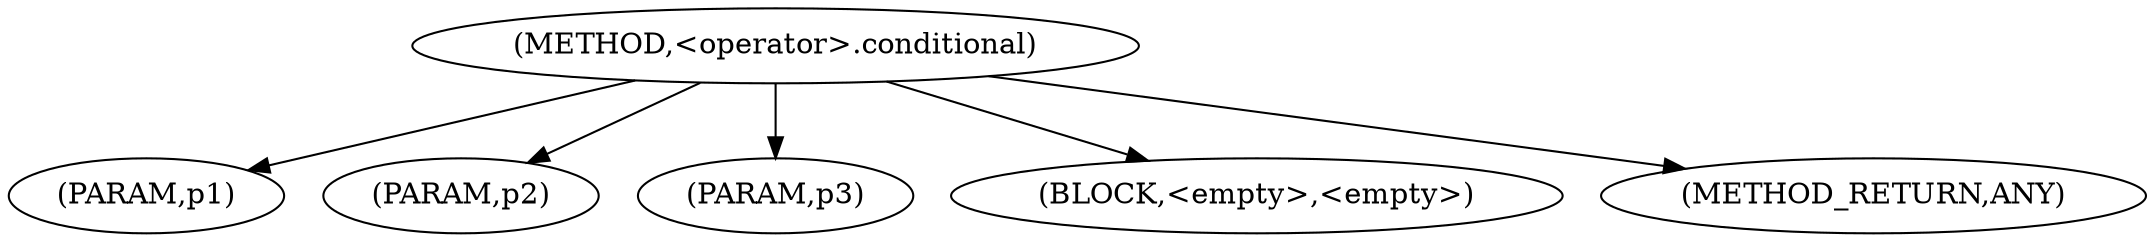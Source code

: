 digraph "&lt;operator&gt;.conditional" {  
"1907" [label = <(METHOD,&lt;operator&gt;.conditional)> ]
"1908" [label = <(PARAM,p1)> ]
"1909" [label = <(PARAM,p2)> ]
"1910" [label = <(PARAM,p3)> ]
"1911" [label = <(BLOCK,&lt;empty&gt;,&lt;empty&gt;)> ]
"1912" [label = <(METHOD_RETURN,ANY)> ]
  "1907" -> "1908" 
  "1907" -> "1911" 
  "1907" -> "1909" 
  "1907" -> "1912" 
  "1907" -> "1910" 
}
